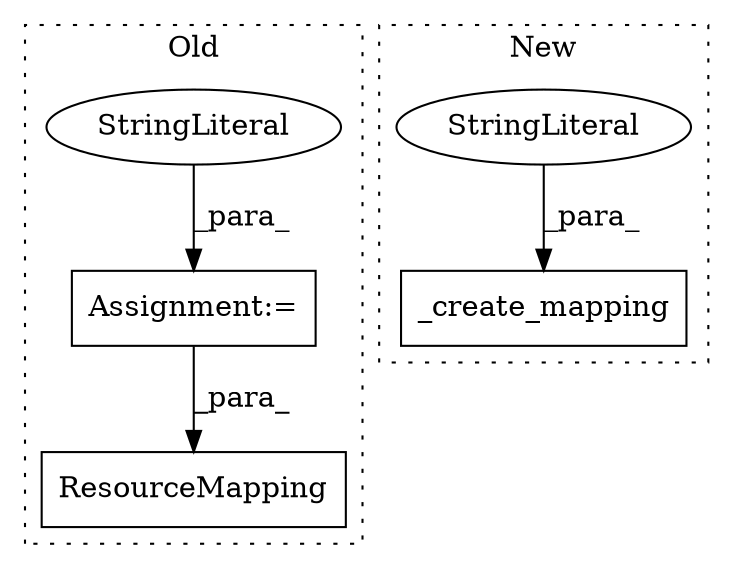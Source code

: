 digraph G {
subgraph cluster0 {
1 [label="ResourceMapping" a="32" s="1347,1370" l="16,1" shape="box"];
3 [label="Assignment:=" a="7" s="1229" l="1" shape="box"];
4 [label="StringLiteral" a="45" s="1230" l="94" shape="ellipse"];
label = "Old";
style="dotted";
}
subgraph cluster1 {
2 [label="_create_mapping" a="32" s="1055,1111" l="16,1" shape="box"];
5 [label="StringLiteral" a="45" s="1071" l="40" shape="ellipse"];
label = "New";
style="dotted";
}
3 -> 1 [label="_para_"];
4 -> 3 [label="_para_"];
5 -> 2 [label="_para_"];
}